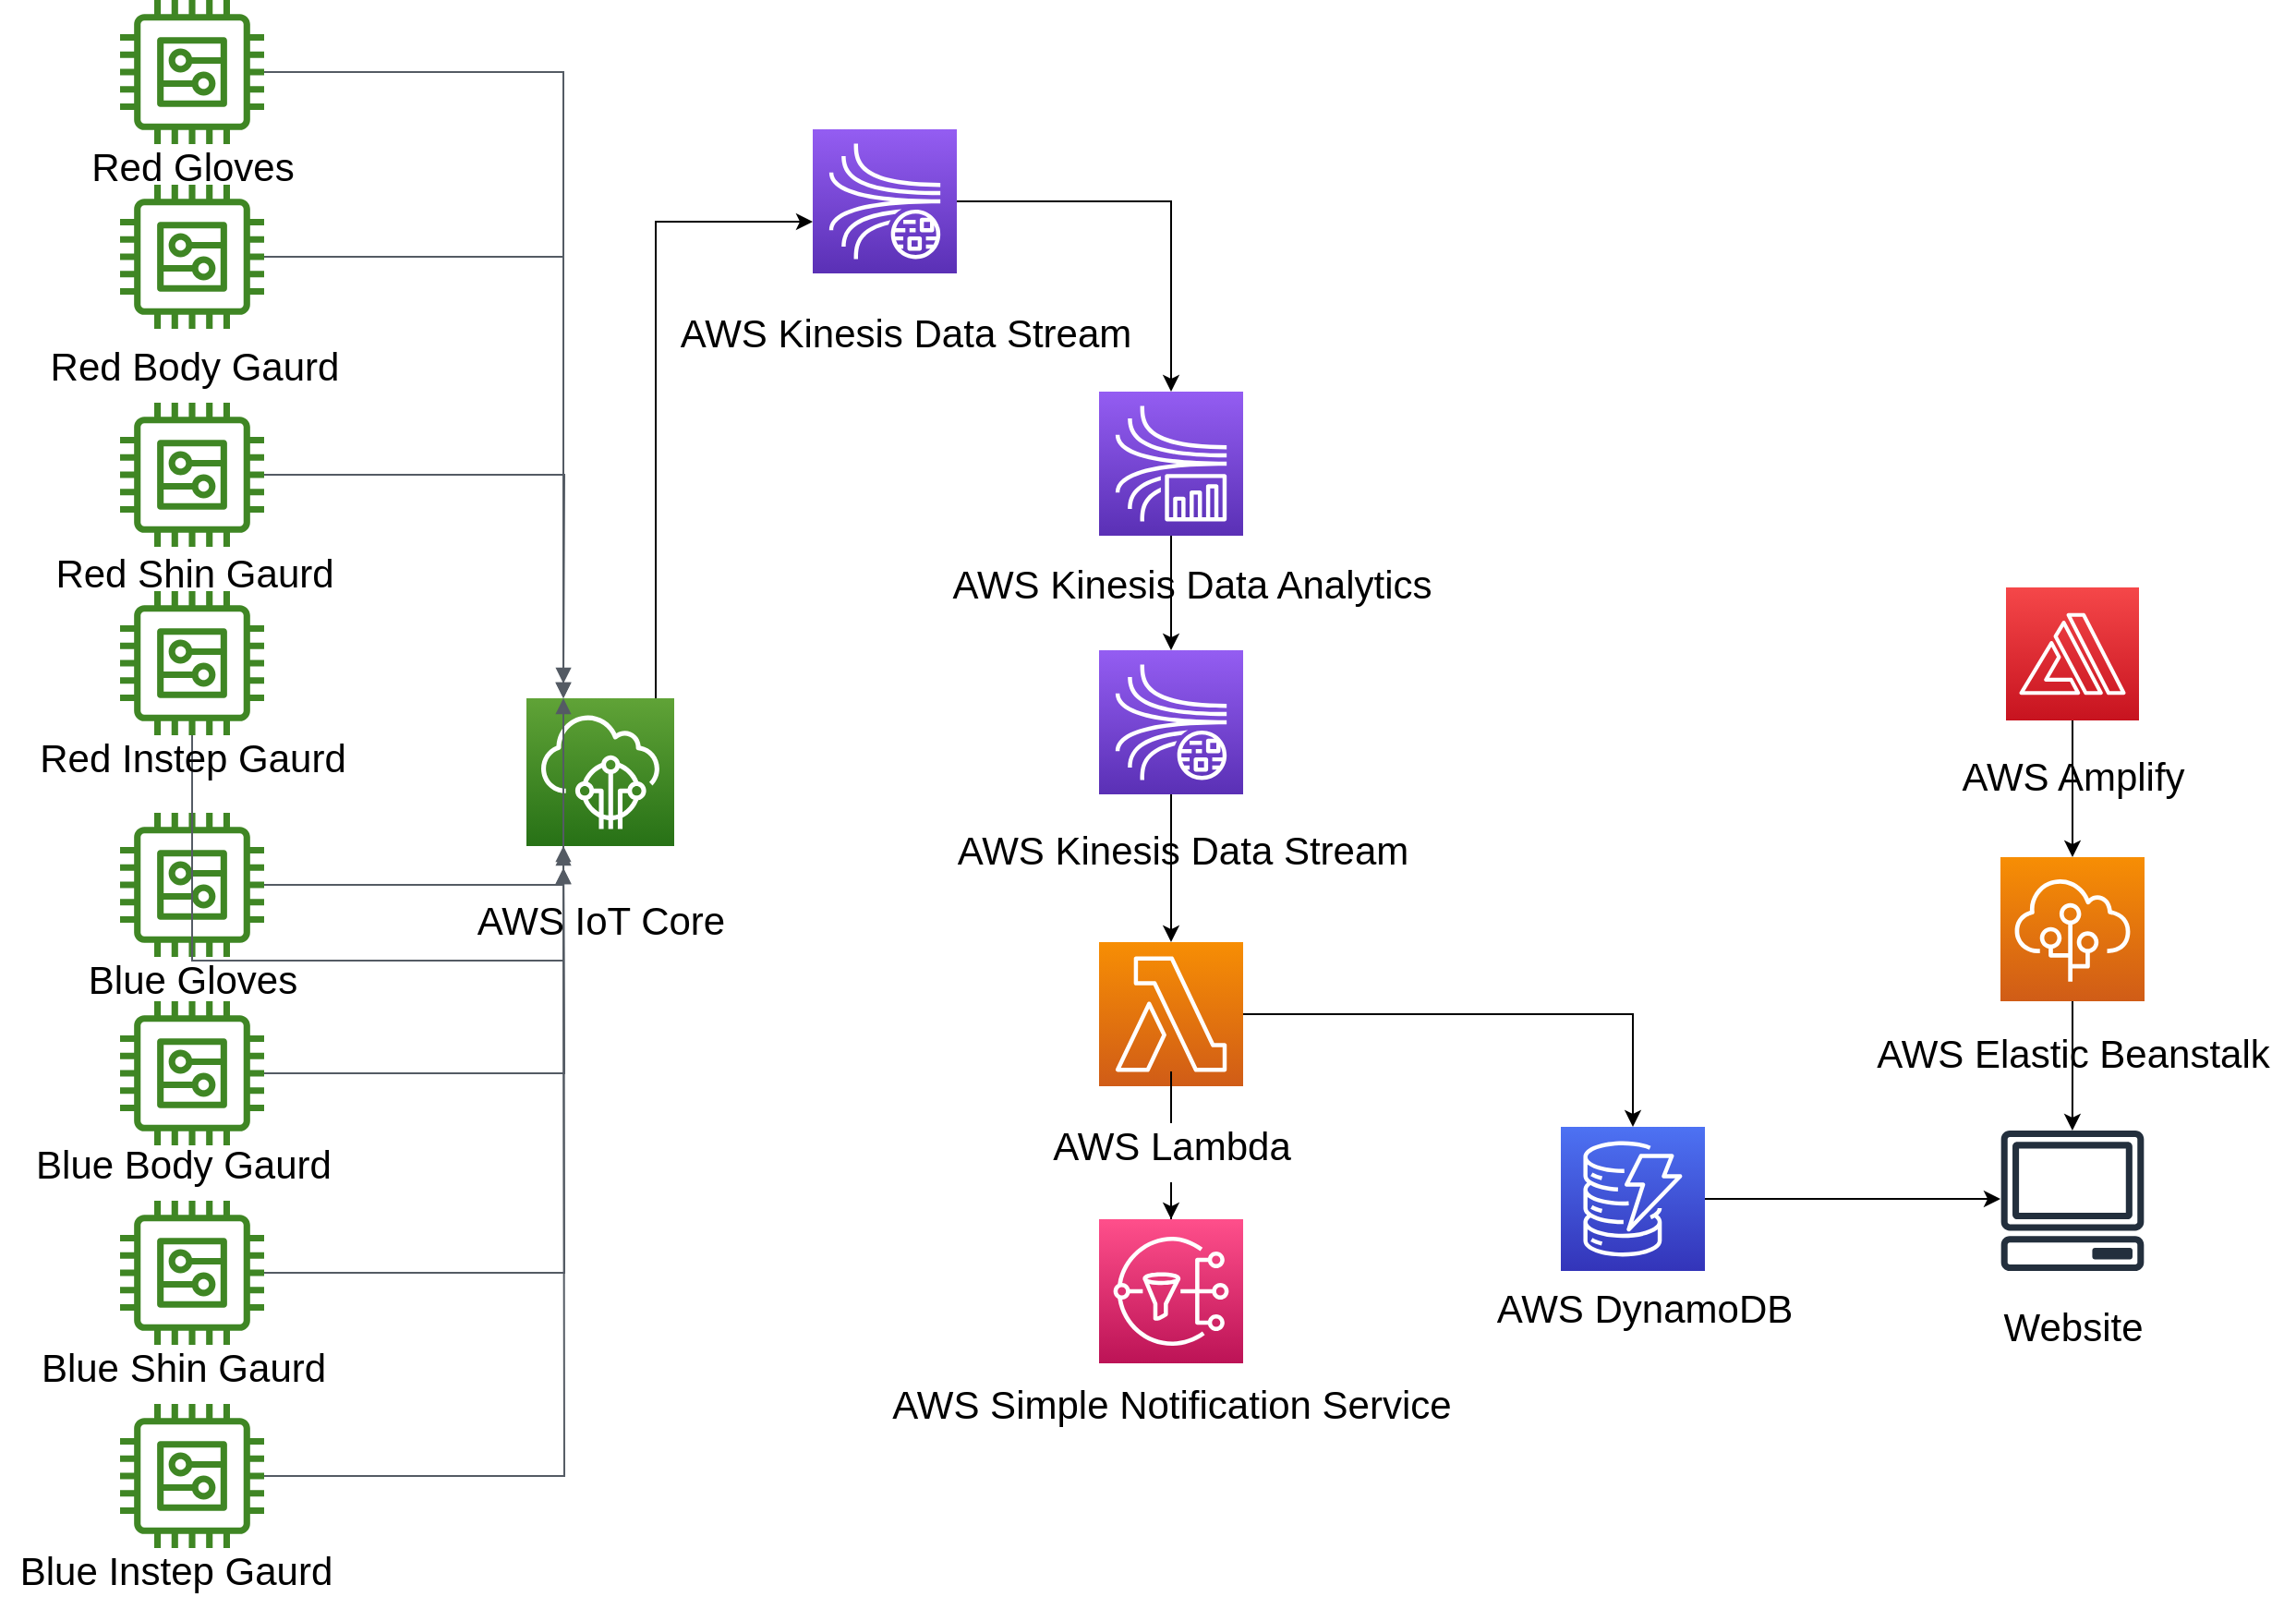 <mxfile version="20.5.1" type="github">
  <diagram id="wx1IlVheqN_Yc7T7VjXb" name="Page-1">
    <mxGraphModel dx="2640" dy="1228" grid="1" gridSize="10" guides="1" tooltips="1" connect="1" arrows="1" fold="1" page="1" pageScale="1" pageWidth="850" pageHeight="1100" math="0" shadow="0">
      <root>
        <mxCell id="0" />
        <mxCell id="1" parent="0" />
        <mxCell id="YSvmTBd8HqpxH0-rXXms-2" value="" style="sketch=0;outlineConnect=0;fontColor=#232F3E;gradientColor=none;fillColor=#3F8624;strokeColor=none;dashed=0;verticalLabelPosition=bottom;verticalAlign=top;align=center;html=1;fontSize=12;fontStyle=0;aspect=fixed;pointerEvents=1;shape=mxgraph.aws4.generic;" parent="1" vertex="1">
          <mxGeometry x="50" y="120" width="78" height="78" as="geometry" />
        </mxCell>
        <mxCell id="YSvmTBd8HqpxH0-rXXms-3" value="" style="sketch=0;outlineConnect=0;fontColor=#232F3E;gradientColor=none;fillColor=#3F8624;strokeColor=none;dashed=0;verticalLabelPosition=bottom;verticalAlign=top;align=center;html=1;fontSize=12;fontStyle=0;aspect=fixed;pointerEvents=1;shape=mxgraph.aws4.generic;" parent="1" vertex="1">
          <mxGeometry x="50" y="220" width="78" height="78" as="geometry" />
        </mxCell>
        <mxCell id="YSvmTBd8HqpxH0-rXXms-4" value="" style="sketch=0;outlineConnect=0;fontColor=#232F3E;gradientColor=none;fillColor=#3F8624;strokeColor=none;dashed=0;verticalLabelPosition=bottom;verticalAlign=top;align=center;html=1;fontSize=12;fontStyle=0;aspect=fixed;pointerEvents=1;shape=mxgraph.aws4.generic;" parent="1" vertex="1">
          <mxGeometry x="50" y="338" width="78" height="78" as="geometry" />
        </mxCell>
        <mxCell id="YSvmTBd8HqpxH0-rXXms-5" value="" style="sketch=0;outlineConnect=0;fontColor=#232F3E;gradientColor=none;fillColor=#3F8624;strokeColor=none;dashed=0;verticalLabelPosition=bottom;verticalAlign=top;align=center;html=1;fontSize=12;fontStyle=0;aspect=fixed;pointerEvents=1;shape=mxgraph.aws4.generic;" parent="1" vertex="1">
          <mxGeometry x="50" y="440" width="78" height="78" as="geometry" />
        </mxCell>
        <mxCell id="YSvmTBd8HqpxH0-rXXms-6" value="" style="sketch=0;outlineConnect=0;fontColor=#232F3E;gradientColor=none;fillColor=#3F8624;strokeColor=none;dashed=0;verticalLabelPosition=bottom;verticalAlign=top;align=center;html=1;fontSize=12;fontStyle=0;aspect=fixed;pointerEvents=1;shape=mxgraph.aws4.generic;" parent="1" vertex="1">
          <mxGeometry x="50" y="880" width="78" height="78" as="geometry" />
        </mxCell>
        <mxCell id="YSvmTBd8HqpxH0-rXXms-7" value="" style="sketch=0;outlineConnect=0;fontColor=#232F3E;gradientColor=none;fillColor=#3F8624;strokeColor=none;dashed=0;verticalLabelPosition=bottom;verticalAlign=top;align=center;html=1;fontSize=12;fontStyle=0;aspect=fixed;pointerEvents=1;shape=mxgraph.aws4.generic;" parent="1" vertex="1">
          <mxGeometry x="50" y="770" width="78" height="78" as="geometry" />
        </mxCell>
        <mxCell id="YSvmTBd8HqpxH0-rXXms-8" value="" style="sketch=0;outlineConnect=0;fontColor=#232F3E;gradientColor=none;fillColor=#3F8624;strokeColor=none;dashed=0;verticalLabelPosition=bottom;verticalAlign=top;align=center;html=1;fontSize=12;fontStyle=0;aspect=fixed;pointerEvents=1;shape=mxgraph.aws4.generic;" parent="1" vertex="1">
          <mxGeometry x="50" y="662" width="78" height="78" as="geometry" />
        </mxCell>
        <mxCell id="YSvmTBd8HqpxH0-rXXms-9" value="" style="sketch=0;outlineConnect=0;fontColor=#232F3E;gradientColor=none;fillColor=#3F8624;strokeColor=none;dashed=0;verticalLabelPosition=bottom;verticalAlign=top;align=center;html=1;fontSize=12;fontStyle=0;aspect=fixed;pointerEvents=1;shape=mxgraph.aws4.generic;" parent="1" vertex="1">
          <mxGeometry x="50" y="560" width="78" height="78" as="geometry" />
        </mxCell>
        <mxCell id="xPAiW-a5OEWe1TpXJnVc-40" value="" style="edgeStyle=orthogonalEdgeStyle;rounded=0;orthogonalLoop=1;jettySize=auto;html=1;fontSize=21;" edge="1" parent="1" source="YSvmTBd8HqpxH0-rXXms-10" target="xPAiW-a5OEWe1TpXJnVc-29">
          <mxGeometry relative="1" as="geometry">
            <Array as="points">
              <mxPoint x="340" y="240" />
            </Array>
          </mxGeometry>
        </mxCell>
        <mxCell id="YSvmTBd8HqpxH0-rXXms-10" value="" style="sketch=0;points=[[0,0,0],[0.25,0,0],[0.5,0,0],[0.75,0,0],[1,0,0],[0,1,0],[0.25,1,0],[0.5,1,0],[0.75,1,0],[1,1,0],[0,0.25,0],[0,0.5,0],[0,0.75,0],[1,0.25,0],[1,0.5,0],[1,0.75,0]];outlineConnect=0;fontColor=#232F3E;gradientColor=#60A337;gradientDirection=north;fillColor=#277116;strokeColor=#ffffff;dashed=0;verticalLabelPosition=bottom;verticalAlign=top;align=center;html=1;fontSize=12;fontStyle=0;aspect=fixed;shape=mxgraph.aws4.resourceIcon;resIcon=mxgraph.aws4.iot_core;" parent="1" vertex="1">
          <mxGeometry x="270" y="498" width="80" height="80" as="geometry" />
        </mxCell>
        <mxCell id="YSvmTBd8HqpxH0-rXXms-17" value="" style="edgeStyle=orthogonalEdgeStyle;html=1;endArrow=block;elbow=vertical;startArrow=none;endFill=1;strokeColor=#545B64;rounded=0;entryX=0.25;entryY=0;entryDx=0;entryDy=0;entryPerimeter=0;" parent="1" source="YSvmTBd8HqpxH0-rXXms-2" target="YSvmTBd8HqpxH0-rXXms-10" edge="1">
          <mxGeometry width="100" relative="1" as="geometry">
            <mxPoint x="470" y="500" as="sourcePoint" />
            <mxPoint x="570" y="500" as="targetPoint" />
          </mxGeometry>
        </mxCell>
        <mxCell id="YSvmTBd8HqpxH0-rXXms-18" value="" style="edgeStyle=orthogonalEdgeStyle;html=1;endArrow=block;elbow=vertical;startArrow=none;endFill=1;strokeColor=#545B64;rounded=0;entryX=0.25;entryY=0;entryDx=0;entryDy=0;entryPerimeter=0;" parent="1" source="YSvmTBd8HqpxH0-rXXms-3" target="YSvmTBd8HqpxH0-rXXms-10" edge="1">
          <mxGeometry width="100" relative="1" as="geometry">
            <mxPoint x="470" y="500" as="sourcePoint" />
            <mxPoint x="570" y="500" as="targetPoint" />
          </mxGeometry>
        </mxCell>
        <mxCell id="YSvmTBd8HqpxH0-rXXms-19" value="" style="edgeStyle=orthogonalEdgeStyle;html=1;endArrow=block;elbow=vertical;startArrow=none;endFill=1;strokeColor=#545B64;rounded=0;" parent="1" source="YSvmTBd8HqpxH0-rXXms-4" edge="1">
          <mxGeometry width="100" relative="1" as="geometry">
            <mxPoint x="470" y="500" as="sourcePoint" />
            <mxPoint x="290" y="490" as="targetPoint" />
          </mxGeometry>
        </mxCell>
        <mxCell id="YSvmTBd8HqpxH0-rXXms-21" value="" style="edgeStyle=orthogonalEdgeStyle;html=1;endArrow=block;elbow=vertical;startArrow=none;endFill=1;strokeColor=#545B64;rounded=0;entryX=0.25;entryY=0;entryDx=0;entryDy=0;entryPerimeter=0;" parent="1" source="YSvmTBd8HqpxH0-rXXms-5" target="YSvmTBd8HqpxH0-rXXms-10" edge="1">
          <mxGeometry width="100" relative="1" as="geometry">
            <mxPoint x="148" y="229.0" as="sourcePoint" />
            <mxPoint x="260" y="510" as="targetPoint" />
            <Array as="points">
              <mxPoint x="89" y="640" />
              <mxPoint x="290" y="640" />
            </Array>
          </mxGeometry>
        </mxCell>
        <mxCell id="YSvmTBd8HqpxH0-rXXms-22" value="" style="edgeStyle=orthogonalEdgeStyle;html=1;endArrow=block;elbow=vertical;startArrow=none;endFill=1;strokeColor=#545B64;rounded=0;entryX=0.25;entryY=1;entryDx=0;entryDy=0;entryPerimeter=0;" parent="1" source="YSvmTBd8HqpxH0-rXXms-9" target="YSvmTBd8HqpxH0-rXXms-10" edge="1">
          <mxGeometry width="100" relative="1" as="geometry">
            <mxPoint x="158" y="239.0" as="sourcePoint" />
            <mxPoint x="270" y="520" as="targetPoint" />
          </mxGeometry>
        </mxCell>
        <mxCell id="YSvmTBd8HqpxH0-rXXms-24" value="" style="edgeStyle=orthogonalEdgeStyle;html=1;endArrow=block;elbow=vertical;startArrow=none;endFill=1;strokeColor=#545B64;rounded=0;" parent="1" source="YSvmTBd8HqpxH0-rXXms-8" edge="1">
          <mxGeometry width="100" relative="1" as="geometry">
            <mxPoint x="178" y="259.0" as="sourcePoint" />
            <mxPoint x="290" y="580" as="targetPoint" />
          </mxGeometry>
        </mxCell>
        <mxCell id="YSvmTBd8HqpxH0-rXXms-25" value="" style="edgeStyle=orthogonalEdgeStyle;html=1;endArrow=block;elbow=vertical;startArrow=none;endFill=1;strokeColor=#545B64;rounded=0;" parent="1" source="YSvmTBd8HqpxH0-rXXms-7" edge="1">
          <mxGeometry width="100" relative="1" as="geometry">
            <mxPoint x="188" y="269.0" as="sourcePoint" />
            <mxPoint x="290" y="590" as="targetPoint" />
          </mxGeometry>
        </mxCell>
        <mxCell id="YSvmTBd8HqpxH0-rXXms-26" value="" style="edgeStyle=orthogonalEdgeStyle;html=1;endArrow=block;elbow=vertical;startArrow=none;endFill=1;strokeColor=#545B64;rounded=0;" parent="1" source="YSvmTBd8HqpxH0-rXXms-6" edge="1">
          <mxGeometry width="100" relative="1" as="geometry">
            <mxPoint x="198" y="279.0" as="sourcePoint" />
            <mxPoint x="290" y="590" as="targetPoint" />
          </mxGeometry>
        </mxCell>
        <mxCell id="YSvmTBd8HqpxH0-rXXms-27" value="Red Gloves" style="text;html=1;align=center;verticalAlign=middle;resizable=0;points=[];autosize=1;strokeColor=none;fillColor=none;fontSize=21;" parent="1" vertex="1">
          <mxGeometry x="24" y="190" width="130" height="40" as="geometry" />
        </mxCell>
        <mxCell id="YSvmTBd8HqpxH0-rXXms-29" value="Red Body Gaurd" style="text;html=1;align=center;verticalAlign=middle;resizable=0;points=[];autosize=1;strokeColor=none;fillColor=none;fontSize=21;" parent="1" vertex="1">
          <mxGeometry y="298" width="180" height="40" as="geometry" />
        </mxCell>
        <mxCell id="YSvmTBd8HqpxH0-rXXms-30" value="Red Shin Gaurd" style="text;html=1;align=center;verticalAlign=middle;resizable=0;points=[];autosize=1;strokeColor=none;fillColor=none;fontSize=21;" parent="1" vertex="1">
          <mxGeometry x="5" y="410" width="170" height="40" as="geometry" />
        </mxCell>
        <mxCell id="YSvmTBd8HqpxH0-rXXms-31" value="Red Instep Gaurd" style="text;html=1;align=center;verticalAlign=middle;resizable=0;points=[];autosize=1;strokeColor=none;fillColor=none;fontSize=21;" parent="1" vertex="1">
          <mxGeometry x="-6" y="510" width="190" height="40" as="geometry" />
        </mxCell>
        <mxCell id="YSvmTBd8HqpxH0-rXXms-32" value="Blue Gloves" style="text;html=1;align=center;verticalAlign=middle;resizable=0;points=[];autosize=1;strokeColor=none;fillColor=none;fontSize=21;" parent="1" vertex="1">
          <mxGeometry x="19" y="630" width="140" height="40" as="geometry" />
        </mxCell>
        <mxCell id="YSvmTBd8HqpxH0-rXXms-33" value="Blue Body Gaurd" style="text;html=1;align=center;verticalAlign=middle;resizable=0;points=[];autosize=1;strokeColor=none;fillColor=none;fontSize=21;" parent="1" vertex="1">
          <mxGeometry x="-6" y="730" width="180" height="40" as="geometry" />
        </mxCell>
        <mxCell id="YSvmTBd8HqpxH0-rXXms-34" value="Blue Shin Gaurd" style="text;html=1;align=center;verticalAlign=middle;resizable=0;points=[];autosize=1;strokeColor=none;fillColor=none;fontSize=21;" parent="1" vertex="1">
          <mxGeometry x="-6" y="840" width="180" height="40" as="geometry" />
        </mxCell>
        <mxCell id="YSvmTBd8HqpxH0-rXXms-35" value="Blue Instep Gaurd" style="text;html=1;align=center;verticalAlign=middle;resizable=0;points=[];autosize=1;strokeColor=none;fillColor=none;fontSize=21;" parent="1" vertex="1">
          <mxGeometry x="-15" y="950" width="190" height="40" as="geometry" />
        </mxCell>
        <mxCell id="YSvmTBd8HqpxH0-rXXms-36" value="AWS IoT Core" style="text;html=1;align=center;verticalAlign=middle;resizable=0;points=[];autosize=1;strokeColor=none;fillColor=none;fontSize=21;" parent="1" vertex="1">
          <mxGeometry x="230" y="598" width="160" height="40" as="geometry" />
        </mxCell>
        <mxCell id="xPAiW-a5OEWe1TpXJnVc-42" value="" style="edgeStyle=orthogonalEdgeStyle;rounded=0;orthogonalLoop=1;jettySize=auto;html=1;fontSize=21;" edge="1" parent="1" source="xPAiW-a5OEWe1TpXJnVc-28" target="xPAiW-a5OEWe1TpXJnVc-31">
          <mxGeometry relative="1" as="geometry">
            <Array as="points">
              <mxPoint x="620" y="539" />
            </Array>
          </mxGeometry>
        </mxCell>
        <mxCell id="xPAiW-a5OEWe1TpXJnVc-28" value="" style="sketch=0;points=[[0,0,0],[0.25,0,0],[0.5,0,0],[0.75,0,0],[1,0,0],[0,1,0],[0.25,1,0],[0.5,1,0],[0.75,1,0],[1,1,0],[0,0.25,0],[0,0.5,0],[0,0.75,0],[1,0.25,0],[1,0.5,0],[1,0.75,0]];outlineConnect=0;fontColor=#232F3E;gradientColor=#945DF2;gradientDirection=north;fillColor=#5A30B5;strokeColor=#ffffff;dashed=0;verticalLabelPosition=bottom;verticalAlign=top;align=center;html=1;fontSize=12;fontStyle=0;aspect=fixed;shape=mxgraph.aws4.resourceIcon;resIcon=mxgraph.aws4.kinesis_data_analytics;" vertex="1" parent="1">
          <mxGeometry x="580" y="332" width="78" height="78" as="geometry" />
        </mxCell>
        <mxCell id="xPAiW-a5OEWe1TpXJnVc-41" value="" style="edgeStyle=orthogonalEdgeStyle;rounded=0;orthogonalLoop=1;jettySize=auto;html=1;fontSize=21;" edge="1" parent="1" source="xPAiW-a5OEWe1TpXJnVc-29" target="xPAiW-a5OEWe1TpXJnVc-28">
          <mxGeometry relative="1" as="geometry" />
        </mxCell>
        <mxCell id="xPAiW-a5OEWe1TpXJnVc-29" value="" style="sketch=0;points=[[0,0,0],[0.25,0,0],[0.5,0,0],[0.75,0,0],[1,0,0],[0,1,0],[0.25,1,0],[0.5,1,0],[0.75,1,0],[1,1,0],[0,0.25,0],[0,0.5,0],[0,0.75,0],[1,0.25,0],[1,0.5,0],[1,0.75,0]];outlineConnect=0;fontColor=#232F3E;gradientColor=#945DF2;gradientDirection=north;fillColor=#5A30B5;strokeColor=#ffffff;dashed=0;verticalLabelPosition=bottom;verticalAlign=top;align=center;html=1;fontSize=12;fontStyle=0;aspect=fixed;shape=mxgraph.aws4.resourceIcon;resIcon=mxgraph.aws4.kinesis_data_streams;" vertex="1" parent="1">
          <mxGeometry x="425" y="190" width="78" height="78" as="geometry" />
        </mxCell>
        <mxCell id="xPAiW-a5OEWe1TpXJnVc-43" value="" style="edgeStyle=orthogonalEdgeStyle;rounded=0;orthogonalLoop=1;jettySize=auto;html=1;fontSize=21;" edge="1" parent="1" source="xPAiW-a5OEWe1TpXJnVc-31" target="xPAiW-a5OEWe1TpXJnVc-35">
          <mxGeometry relative="1" as="geometry" />
        </mxCell>
        <mxCell id="xPAiW-a5OEWe1TpXJnVc-31" value="" style="sketch=0;points=[[0,0,0],[0.25,0,0],[0.5,0,0],[0.75,0,0],[1,0,0],[0,1,0],[0.25,1,0],[0.5,1,0],[0.75,1,0],[1,1,0],[0,0.25,0],[0,0.5,0],[0,0.75,0],[1,0.25,0],[1,0.5,0],[1,0.75,0]];outlineConnect=0;fontColor=#232F3E;gradientColor=#945DF2;gradientDirection=north;fillColor=#5A30B5;strokeColor=#ffffff;dashed=0;verticalLabelPosition=bottom;verticalAlign=top;align=center;html=1;fontSize=12;fontStyle=0;aspect=fixed;shape=mxgraph.aws4.resourceIcon;resIcon=mxgraph.aws4.kinesis_data_streams;" vertex="1" parent="1">
          <mxGeometry x="580" y="472" width="78" height="78" as="geometry" />
        </mxCell>
        <mxCell id="xPAiW-a5OEWe1TpXJnVc-44" value="" style="edgeStyle=orthogonalEdgeStyle;rounded=0;orthogonalLoop=1;jettySize=auto;html=1;fontSize=21;startArrow=none;" edge="1" parent="1" source="xPAiW-a5OEWe1TpXJnVc-53" target="xPAiW-a5OEWe1TpXJnVc-38">
          <mxGeometry relative="1" as="geometry" />
        </mxCell>
        <mxCell id="xPAiW-a5OEWe1TpXJnVc-45" value="" style="edgeStyle=orthogonalEdgeStyle;rounded=0;orthogonalLoop=1;jettySize=auto;html=1;fontSize=21;" edge="1" parent="1" source="xPAiW-a5OEWe1TpXJnVc-35" target="xPAiW-a5OEWe1TpXJnVc-36">
          <mxGeometry relative="1" as="geometry" />
        </mxCell>
        <mxCell id="xPAiW-a5OEWe1TpXJnVc-35" value="" style="sketch=0;points=[[0,0,0],[0.25,0,0],[0.5,0,0],[0.75,0,0],[1,0,0],[0,1,0],[0.25,1,0],[0.5,1,0],[0.75,1,0],[1,1,0],[0,0.25,0],[0,0.5,0],[0,0.75,0],[1,0.25,0],[1,0.5,0],[1,0.75,0]];outlineConnect=0;fontColor=#232F3E;gradientColor=#F78E04;gradientDirection=north;fillColor=#D05C17;strokeColor=#ffffff;dashed=0;verticalLabelPosition=bottom;verticalAlign=top;align=center;html=1;fontSize=12;fontStyle=0;aspect=fixed;shape=mxgraph.aws4.resourceIcon;resIcon=mxgraph.aws4.lambda;" vertex="1" parent="1">
          <mxGeometry x="580" y="630" width="78" height="78" as="geometry" />
        </mxCell>
        <mxCell id="xPAiW-a5OEWe1TpXJnVc-46" value="" style="edgeStyle=orthogonalEdgeStyle;rounded=0;orthogonalLoop=1;jettySize=auto;html=1;fontSize=21;" edge="1" parent="1" source="xPAiW-a5OEWe1TpXJnVc-36">
          <mxGeometry relative="1" as="geometry">
            <mxPoint x="1068" y="769" as="targetPoint" />
          </mxGeometry>
        </mxCell>
        <mxCell id="xPAiW-a5OEWe1TpXJnVc-36" value="" style="sketch=0;points=[[0,0,0],[0.25,0,0],[0.5,0,0],[0.75,0,0],[1,0,0],[0,1,0],[0.25,1,0],[0.5,1,0],[0.75,1,0],[1,1,0],[0,0.25,0],[0,0.5,0],[0,0.75,0],[1,0.25,0],[1,0.5,0],[1,0.75,0]];outlineConnect=0;fontColor=#232F3E;gradientColor=#4D72F3;gradientDirection=north;fillColor=#3334B9;strokeColor=#ffffff;dashed=0;verticalLabelPosition=bottom;verticalAlign=top;align=center;html=1;fontSize=12;fontStyle=0;aspect=fixed;shape=mxgraph.aws4.resourceIcon;resIcon=mxgraph.aws4.dynamodb;" vertex="1" parent="1">
          <mxGeometry x="830" y="730" width="78" height="78" as="geometry" />
        </mxCell>
        <mxCell id="xPAiW-a5OEWe1TpXJnVc-38" value="" style="sketch=0;points=[[0,0,0],[0.25,0,0],[0.5,0,0],[0.75,0,0],[1,0,0],[0,1,0],[0.25,1,0],[0.5,1,0],[0.75,1,0],[1,1,0],[0,0.25,0],[0,0.5,0],[0,0.75,0],[1,0.25,0],[1,0.5,0],[1,0.75,0]];outlineConnect=0;fontColor=#232F3E;gradientColor=#FF4F8B;gradientDirection=north;fillColor=#BC1356;strokeColor=#ffffff;dashed=0;verticalLabelPosition=bottom;verticalAlign=top;align=center;html=1;fontSize=12;fontStyle=0;aspect=fixed;shape=mxgraph.aws4.resourceIcon;resIcon=mxgraph.aws4.sns;" vertex="1" parent="1">
          <mxGeometry x="580" y="780" width="78" height="78" as="geometry" />
        </mxCell>
        <mxCell id="xPAiW-a5OEWe1TpXJnVc-61" value="" style="edgeStyle=orthogonalEdgeStyle;rounded=0;orthogonalLoop=1;jettySize=auto;html=1;fontSize=21;" edge="1" parent="1" source="xPAiW-a5OEWe1TpXJnVc-39" target="xPAiW-a5OEWe1TpXJnVc-60">
          <mxGeometry relative="1" as="geometry" />
        </mxCell>
        <mxCell id="xPAiW-a5OEWe1TpXJnVc-39" value="" style="sketch=0;points=[[0,0,0],[0.25,0,0],[0.5,0,0],[0.75,0,0],[1,0,0],[0,1,0],[0.25,1,0],[0.5,1,0],[0.75,1,0],[1,1,0],[0,0.25,0],[0,0.5,0],[0,0.75,0],[1,0.25,0],[1,0.5,0],[1,0.75,0]];outlineConnect=0;fontColor=#232F3E;gradientColor=#F78E04;gradientDirection=north;fillColor=#D05C17;strokeColor=#ffffff;dashed=0;verticalLabelPosition=bottom;verticalAlign=top;align=center;html=1;fontSize=12;fontStyle=0;aspect=fixed;shape=mxgraph.aws4.resourceIcon;resIcon=mxgraph.aws4.elastic_beanstalk;" vertex="1" parent="1">
          <mxGeometry x="1068" y="584" width="78" height="78" as="geometry" />
        </mxCell>
        <mxCell id="xPAiW-a5OEWe1TpXJnVc-50" value="AWS Kinesis Data Stream" style="text;html=1;align=center;verticalAlign=middle;resizable=0;points=[];autosize=1;strokeColor=none;fillColor=none;fontSize=21;" vertex="1" parent="1">
          <mxGeometry x="340" y="280" width="270" height="40" as="geometry" />
        </mxCell>
        <mxCell id="xPAiW-a5OEWe1TpXJnVc-51" value="AWS Kinesis Data Analytics" style="text;html=1;align=center;verticalAlign=middle;resizable=0;points=[];autosize=1;strokeColor=none;fillColor=none;fontSize=21;" vertex="1" parent="1">
          <mxGeometry x="490" y="416" width="280" height="40" as="geometry" />
        </mxCell>
        <mxCell id="xPAiW-a5OEWe1TpXJnVc-52" value="AWS Kinesis Data Stream" style="text;html=1;align=center;verticalAlign=middle;resizable=0;points=[];autosize=1;strokeColor=none;fillColor=none;fontSize=21;" vertex="1" parent="1">
          <mxGeometry x="490" y="560" width="270" height="40" as="geometry" />
        </mxCell>
        <mxCell id="xPAiW-a5OEWe1TpXJnVc-53" value="AWS Lambda" style="text;html=1;align=center;verticalAlign=middle;resizable=0;points=[];autosize=1;strokeColor=none;fillColor=none;fontSize=21;" vertex="1" parent="1">
          <mxGeometry x="544" y="720" width="150" height="40" as="geometry" />
        </mxCell>
        <mxCell id="xPAiW-a5OEWe1TpXJnVc-56" value="" style="edgeStyle=orthogonalEdgeStyle;rounded=0;orthogonalLoop=1;jettySize=auto;html=1;fontSize=21;endArrow=none;" edge="1" parent="1" source="xPAiW-a5OEWe1TpXJnVc-35" target="xPAiW-a5OEWe1TpXJnVc-53">
          <mxGeometry relative="1" as="geometry">
            <mxPoint x="619" y="708" as="sourcePoint" />
            <mxPoint x="619" y="890" as="targetPoint" />
          </mxGeometry>
        </mxCell>
        <mxCell id="xPAiW-a5OEWe1TpXJnVc-57" value="AWS Simple Notification Service" style="text;html=1;align=center;verticalAlign=middle;resizable=0;points=[];autosize=1;strokeColor=none;fillColor=none;fontSize=21;" vertex="1" parent="1">
          <mxGeometry x="454" y="860" width="330" height="40" as="geometry" />
        </mxCell>
        <mxCell id="xPAiW-a5OEWe1TpXJnVc-58" value="AWS DynamoDB" style="text;html=1;align=center;verticalAlign=middle;resizable=0;points=[];autosize=1;strokeColor=none;fillColor=none;fontSize=21;" vertex="1" parent="1">
          <mxGeometry x="785" y="808" width="180" height="40" as="geometry" />
        </mxCell>
        <mxCell id="xPAiW-a5OEWe1TpXJnVc-60" value="" style="sketch=0;outlineConnect=0;fontColor=#232F3E;gradientColor=none;fillColor=#232F3D;strokeColor=none;dashed=0;verticalLabelPosition=bottom;verticalAlign=top;align=center;html=1;fontSize=12;fontStyle=0;aspect=fixed;pointerEvents=1;shape=mxgraph.aws4.client;" vertex="1" parent="1">
          <mxGeometry x="1068" y="732" width="78" height="76" as="geometry" />
        </mxCell>
        <mxCell id="xPAiW-a5OEWe1TpXJnVc-64" value="" style="edgeStyle=orthogonalEdgeStyle;rounded=0;orthogonalLoop=1;jettySize=auto;html=1;fontSize=21;" edge="1" parent="1" source="xPAiW-a5OEWe1TpXJnVc-62" target="xPAiW-a5OEWe1TpXJnVc-39">
          <mxGeometry relative="1" as="geometry" />
        </mxCell>
        <mxCell id="xPAiW-a5OEWe1TpXJnVc-62" value="" style="sketch=0;points=[[0,0,0],[0.25,0,0],[0.5,0,0],[0.75,0,0],[1,0,0],[0,1,0],[0.25,1,0],[0.5,1,0],[0.75,1,0],[1,1,0],[0,0.25,0],[0,0.5,0],[0,0.75,0],[1,0.25,0],[1,0.5,0],[1,0.75,0]];outlineConnect=0;fontColor=#232F3E;gradientColor=#F54749;gradientDirection=north;fillColor=#C7131F;strokeColor=#ffffff;dashed=0;verticalLabelPosition=bottom;verticalAlign=top;align=center;html=1;fontSize=12;fontStyle=0;aspect=fixed;shape=mxgraph.aws4.resourceIcon;resIcon=mxgraph.aws4.amplify;" vertex="1" parent="1">
          <mxGeometry x="1071" y="438" width="72" height="72" as="geometry" />
        </mxCell>
        <mxCell id="xPAiW-a5OEWe1TpXJnVc-65" value="Website" style="text;html=1;align=center;verticalAlign=middle;resizable=0;points=[];autosize=1;strokeColor=none;fillColor=none;fontSize=21;" vertex="1" parent="1">
          <mxGeometry x="1057" y="818" width="100" height="40" as="geometry" />
        </mxCell>
        <mxCell id="xPAiW-a5OEWe1TpXJnVc-66" value="AWS Elastic Beanstalk" style="text;html=1;align=center;verticalAlign=middle;resizable=0;points=[];autosize=1;strokeColor=none;fillColor=none;fontSize=21;" vertex="1" parent="1">
          <mxGeometry x="987" y="670" width="240" height="40" as="geometry" />
        </mxCell>
        <mxCell id="xPAiW-a5OEWe1TpXJnVc-67" value="AWS Amplify" style="text;html=1;align=center;verticalAlign=middle;resizable=0;points=[];autosize=1;strokeColor=none;fillColor=none;fontSize=21;" vertex="1" parent="1">
          <mxGeometry x="1037" y="520" width="140" height="40" as="geometry" />
        </mxCell>
      </root>
    </mxGraphModel>
  </diagram>
</mxfile>
